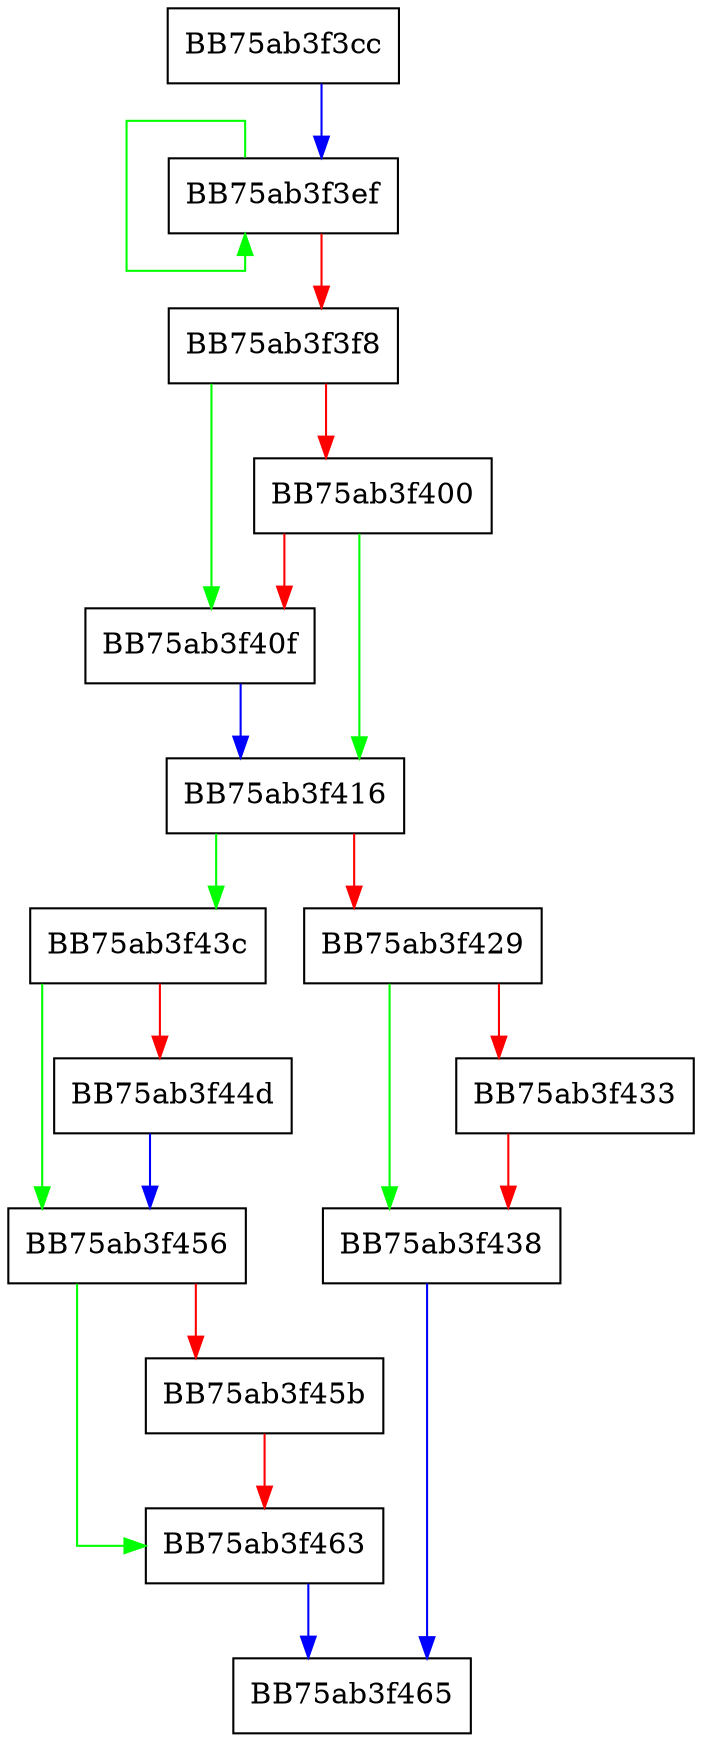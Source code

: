 digraph FindInPath {
  node [shape="box"];
  graph [splines=ortho];
  BB75ab3f3cc -> BB75ab3f3ef [color="blue"];
  BB75ab3f3ef -> BB75ab3f3ef [color="green"];
  BB75ab3f3ef -> BB75ab3f3f8 [color="red"];
  BB75ab3f3f8 -> BB75ab3f40f [color="green"];
  BB75ab3f3f8 -> BB75ab3f400 [color="red"];
  BB75ab3f400 -> BB75ab3f416 [color="green"];
  BB75ab3f400 -> BB75ab3f40f [color="red"];
  BB75ab3f40f -> BB75ab3f416 [color="blue"];
  BB75ab3f416 -> BB75ab3f43c [color="green"];
  BB75ab3f416 -> BB75ab3f429 [color="red"];
  BB75ab3f429 -> BB75ab3f438 [color="green"];
  BB75ab3f429 -> BB75ab3f433 [color="red"];
  BB75ab3f433 -> BB75ab3f438 [color="red"];
  BB75ab3f438 -> BB75ab3f465 [color="blue"];
  BB75ab3f43c -> BB75ab3f456 [color="green"];
  BB75ab3f43c -> BB75ab3f44d [color="red"];
  BB75ab3f44d -> BB75ab3f456 [color="blue"];
  BB75ab3f456 -> BB75ab3f463 [color="green"];
  BB75ab3f456 -> BB75ab3f45b [color="red"];
  BB75ab3f45b -> BB75ab3f463 [color="red"];
  BB75ab3f463 -> BB75ab3f465 [color="blue"];
}